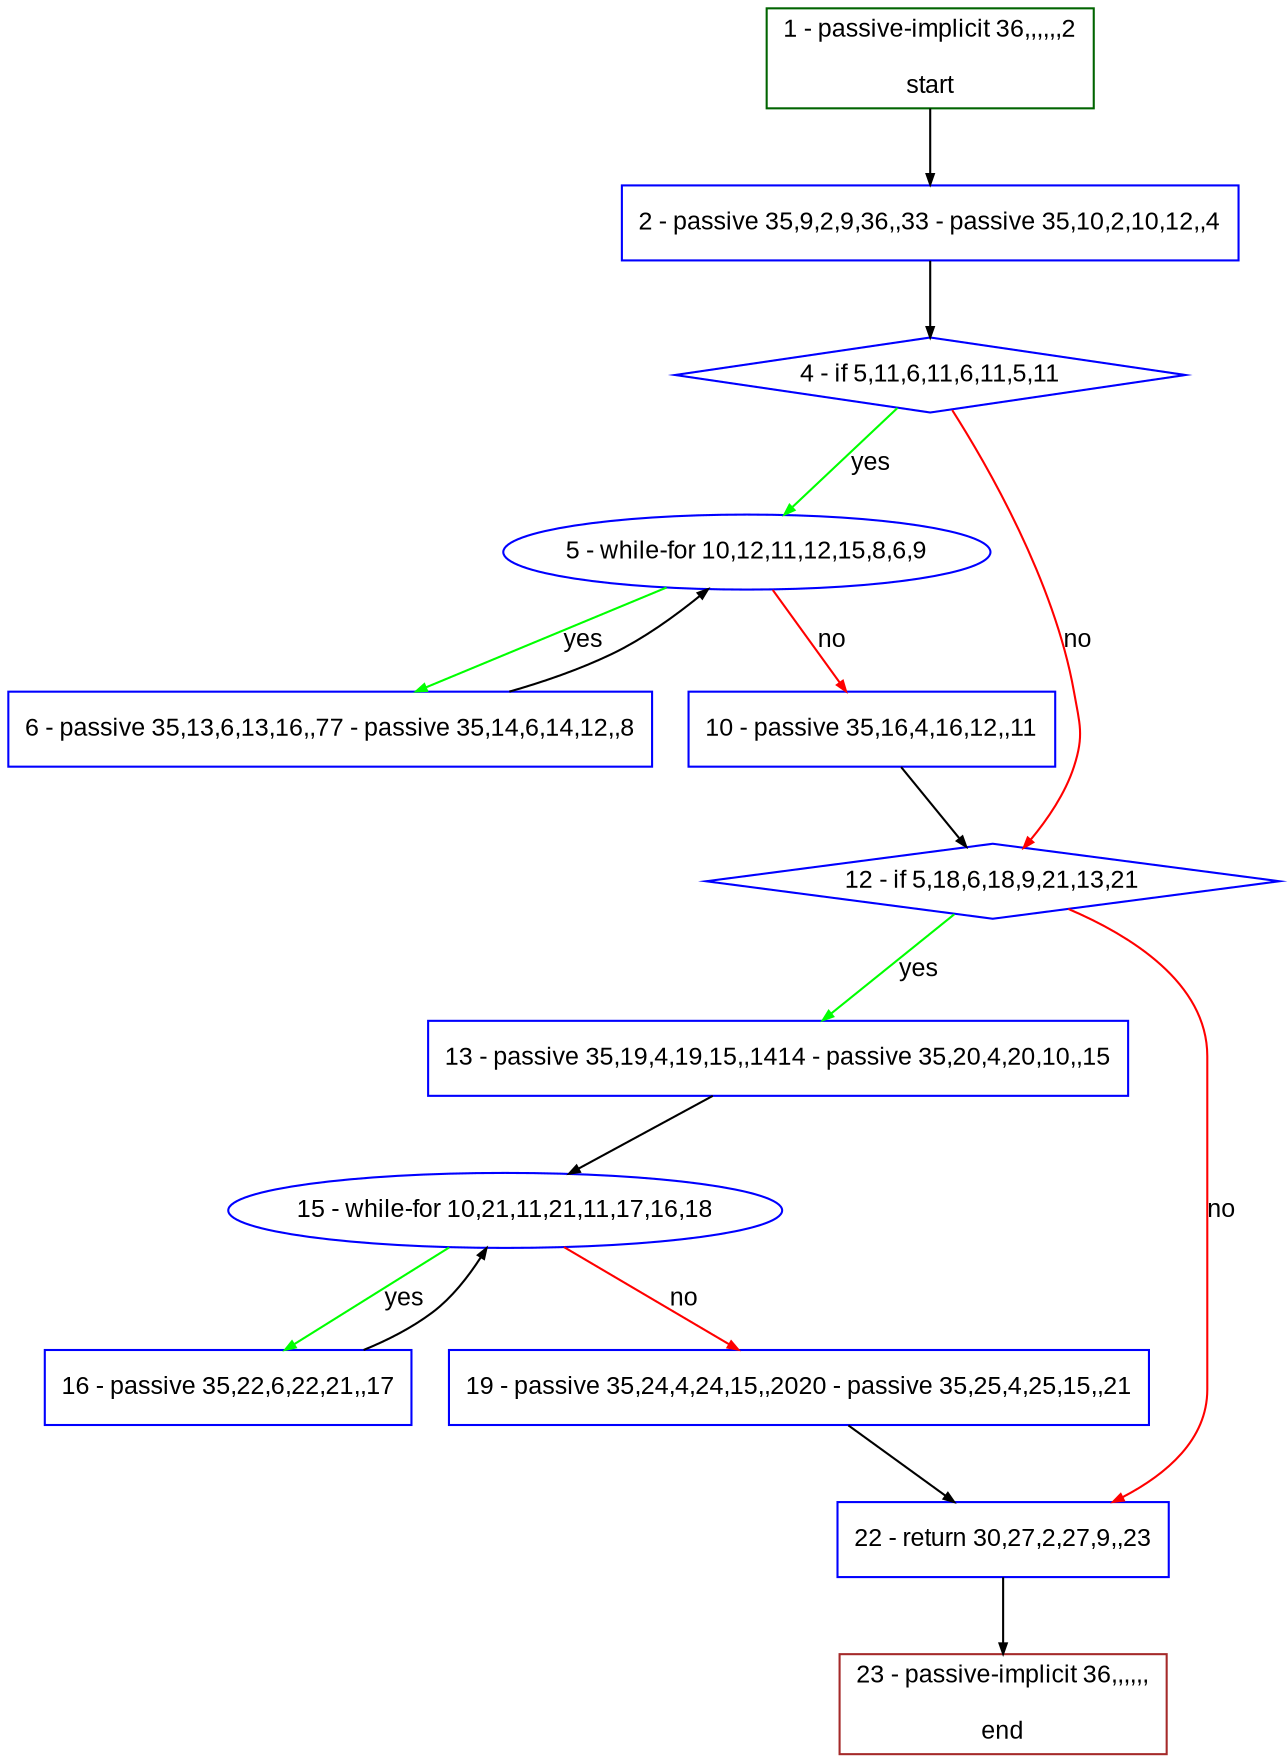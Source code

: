 digraph "" {
  graph [bgcolor="white", fillcolor="#FFFFCC", pack="true", packmode="clust", fontname="Arial", label="", fontsize="12", compound="true", style="rounded,filled"];
  node [node_initialized="no", fillcolor="white", fontname="Arial", label="", color="grey", fontsize="12", fixedsize="false", compound="true", shape="rectangle", style="filled"];
  edge [arrowtail="none", lhead="", fontcolor="black", fontname="Arial", label="", color="black", fontsize="12", arrowhead="normal", arrowsize="0.5", compound="true", ltail="", dir="forward"];
  __N1 [fillcolor="#ffffff", label="2 - passive 35,9,2,9,36,,33 - passive 35,10,2,10,12,,4", color="#0000ff", shape="box", style="filled"];
  __N2 [fillcolor="#ffffff", label="1 - passive-implicit 36,,,,,,2\n\nstart", color="#006400", shape="box", style="filled"];
  __N3 [fillcolor="#ffffff", label="4 - if 5,11,6,11,6,11,5,11", color="#0000ff", shape="diamond", style="filled"];
  __N4 [fillcolor="#ffffff", label="5 - while-for 10,12,11,12,15,8,6,9", color="#0000ff", shape="oval", style="filled"];
  __N5 [fillcolor="#ffffff", label="12 - if 5,18,6,18,9,21,13,21", color="#0000ff", shape="diamond", style="filled"];
  __N6 [fillcolor="#ffffff", label="6 - passive 35,13,6,13,16,,77 - passive 35,14,6,14,12,,8", color="#0000ff", shape="box", style="filled"];
  __N7 [fillcolor="#ffffff", label="10 - passive 35,16,4,16,12,,11", color="#0000ff", shape="box", style="filled"];
  __N8 [fillcolor="#ffffff", label="13 - passive 35,19,4,19,15,,1414 - passive 35,20,4,20,10,,15", color="#0000ff", shape="box", style="filled"];
  __N9 [fillcolor="#ffffff", label="22 - return 30,27,2,27,9,,23", color="#0000ff", shape="box", style="filled"];
  __N10 [fillcolor="#ffffff", label="15 - while-for 10,21,11,21,11,17,16,18", color="#0000ff", shape="oval", style="filled"];
  __N11 [fillcolor="#ffffff", label="16 - passive 35,22,6,22,21,,17", color="#0000ff", shape="box", style="filled"];
  __N12 [fillcolor="#ffffff", label="19 - passive 35,24,4,24,15,,2020 - passive 35,25,4,25,15,,21", color="#0000ff", shape="box", style="filled"];
  __N13 [fillcolor="#ffffff", label="23 - passive-implicit 36,,,,,,\n\nend", color="#a52a2a", shape="box", style="filled"];
  __N2 -> __N1 [arrowtail="none", color="#000000", label="", arrowhead="normal", dir="forward"];
  __N1 -> __N3 [arrowtail="none", color="#000000", label="", arrowhead="normal", dir="forward"];
  __N3 -> __N4 [arrowtail="none", color="#00ff00", label="yes", arrowhead="normal", dir="forward"];
  __N3 -> __N5 [arrowtail="none", color="#ff0000", label="no", arrowhead="normal", dir="forward"];
  __N4 -> __N6 [arrowtail="none", color="#00ff00", label="yes", arrowhead="normal", dir="forward"];
  __N6 -> __N4 [arrowtail="none", color="#000000", label="", arrowhead="normal", dir="forward"];
  __N4 -> __N7 [arrowtail="none", color="#ff0000", label="no", arrowhead="normal", dir="forward"];
  __N7 -> __N5 [arrowtail="none", color="#000000", label="", arrowhead="normal", dir="forward"];
  __N5 -> __N8 [arrowtail="none", color="#00ff00", label="yes", arrowhead="normal", dir="forward"];
  __N5 -> __N9 [arrowtail="none", color="#ff0000", label="no", arrowhead="normal", dir="forward"];
  __N8 -> __N10 [arrowtail="none", color="#000000", label="", arrowhead="normal", dir="forward"];
  __N10 -> __N11 [arrowtail="none", color="#00ff00", label="yes", arrowhead="normal", dir="forward"];
  __N11 -> __N10 [arrowtail="none", color="#000000", label="", arrowhead="normal", dir="forward"];
  __N10 -> __N12 [arrowtail="none", color="#ff0000", label="no", arrowhead="normal", dir="forward"];
  __N12 -> __N9 [arrowtail="none", color="#000000", label="", arrowhead="normal", dir="forward"];
  __N9 -> __N13 [arrowtail="none", color="#000000", label="", arrowhead="normal", dir="forward"];
}
